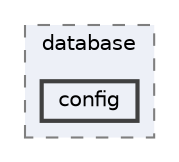 digraph "lib/database/config"
{
 // LATEX_PDF_SIZE
  bgcolor="transparent";
  edge [fontname=Helvetica,fontsize=10,labelfontname=Helvetica,labelfontsize=10];
  node [fontname=Helvetica,fontsize=10,shape=box,height=0.2,width=0.4];
  compound=true
  subgraph clusterdir_73bfc89754e0560972b9561e2c627eec {
    graph [ bgcolor="#edf0f7", pencolor="grey50", label="database", fontname=Helvetica,fontsize=10 style="filled,dashed", URL="dir_73bfc89754e0560972b9561e2c627eec.html",tooltip=""]
  dir_5cb54123c4d6db72c306870a6189463e [label="config", fillcolor="#edf0f7", color="grey25", style="filled,bold", URL="dir_5cb54123c4d6db72c306870a6189463e.html",tooltip=""];
  }
}
